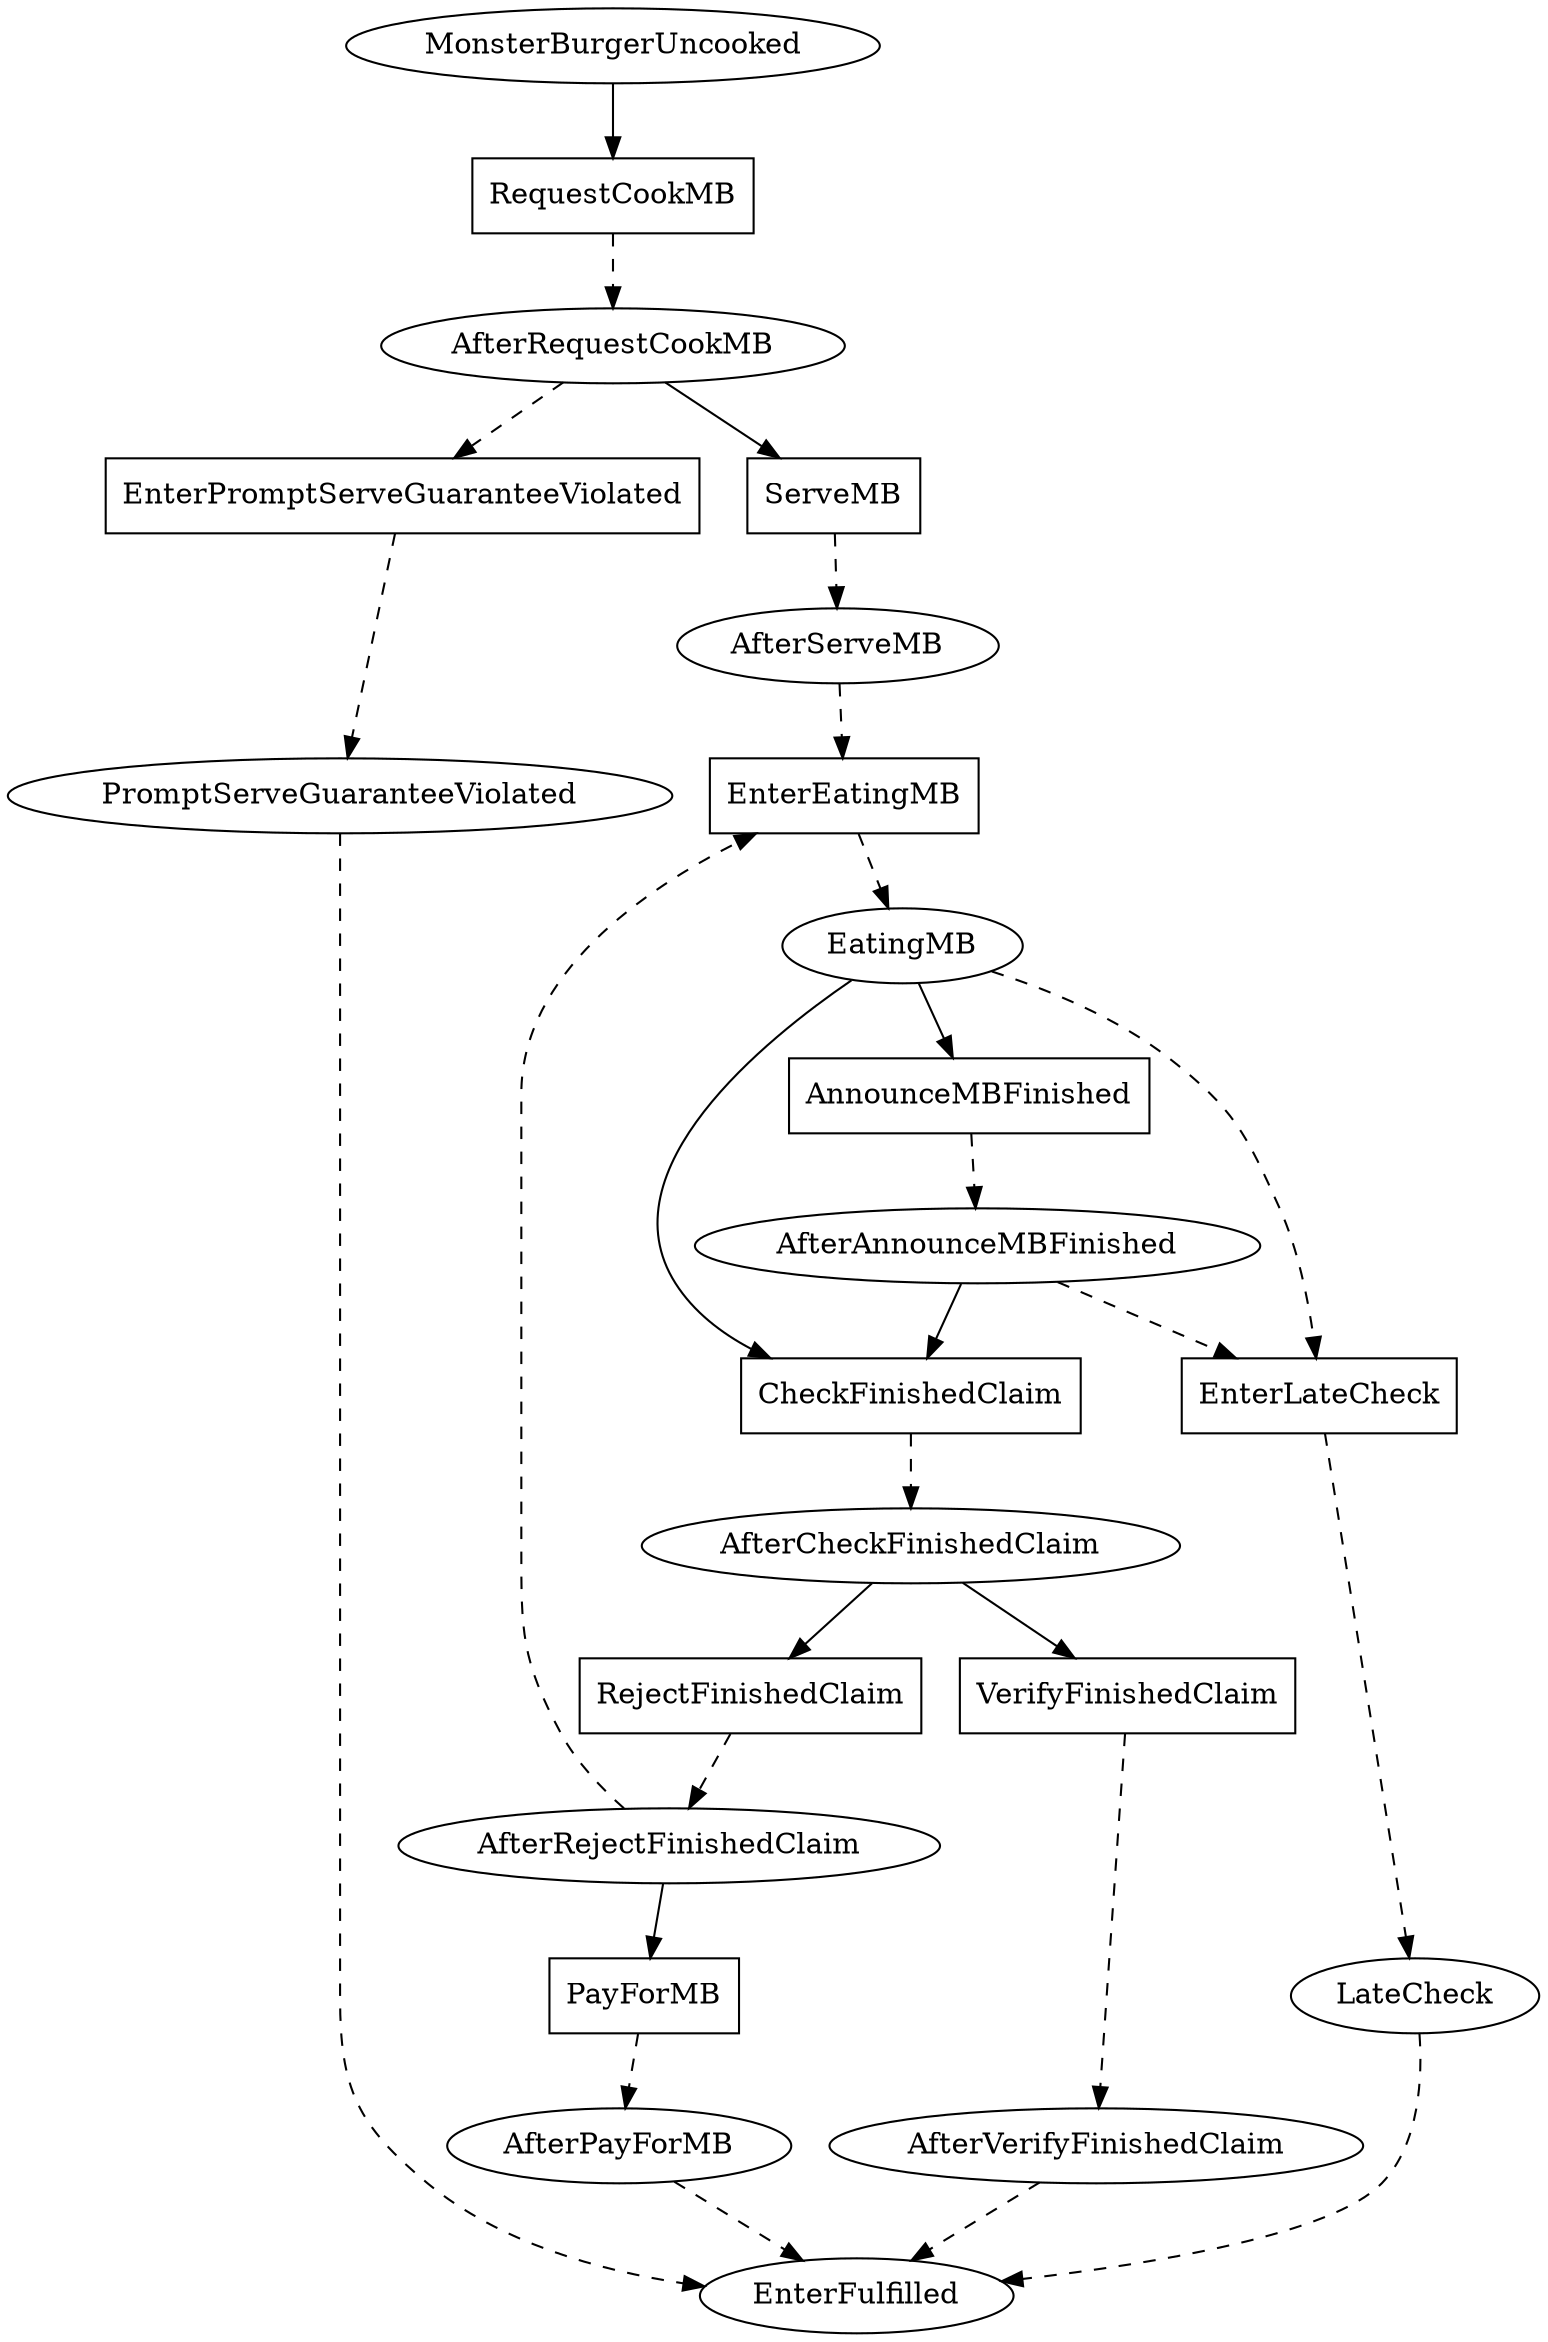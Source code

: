 // THIS IS A GENERATED FILE. DO NOT EDIT.

digraph Monster_Burger {    
    MonsterBurgerUncooked[label=MonsterBurgerUncooked];
	AfterRequestCookMB[label=AfterRequestCookMB];
	AfterServeMB[label=AfterServeMB];
	PromptServeGuaranteeViolated[label=PromptServeGuaranteeViolated];
	EatingMB[label=EatingMB];
	AfterAnnounceMBFinished[label=AfterAnnounceMBFinished];
	LateCheck[label=LateCheck];
	AfterCheckFinishedClaim[label=AfterCheckFinishedClaim];
	AfterRejectFinishedClaim[label=AfterRejectFinishedClaim];
	AfterPayForMB[label=AfterPayForMB];
	AfterVerifyFinishedClaim[label=AfterVerifyFinishedClaim]
    
    RequestCookMB[label=RequestCookMB,shape=box];
	ServeMB[label=ServeMB,shape=box];
	EnterPromptServeGuaranteeViolated[label=EnterPromptServeGuaranteeViolated,shape=box];
	EnterEatingMB[label=EnterEatingMB,shape=box];
	AnnounceMBFinished[label=AnnounceMBFinished,shape=box];
	EnterLateCheck[label=EnterLateCheck,shape=box];
	CheckFinishedClaim[label=CheckFinishedClaim,shape=box];
	RejectFinishedClaim[label=RejectFinishedClaim,shape=box];
	PayForMB[label=PayForMB,shape=box];
	VerifyFinishedClaim[label=VerifyFinishedClaim,shape=box]
 
    MonsterBurgerUncooked -> RequestCookMB;
	AfterRequestCookMB -> ServeMB;
	AfterRequestCookMB -> EnterPromptServeGuaranteeViolated [style=dashed];
	AfterServeMB -> EnterEatingMB [style=dashed];
	PromptServeGuaranteeViolated -> EnterFulfilled [style=dashed];
	EatingMB -> AnnounceMBFinished;
	EatingMB -> CheckFinishedClaim;
	EatingMB -> EnterLateCheck [style=dashed];
	AfterAnnounceMBFinished -> CheckFinishedClaim;
	AfterAnnounceMBFinished -> EnterLateCheck [style=dashed];
	LateCheck -> EnterFulfilled [style=dashed];
	AfterCheckFinishedClaim -> VerifyFinishedClaim;
	AfterCheckFinishedClaim -> RejectFinishedClaim;
	AfterRejectFinishedClaim -> EnterEatingMB [style=dashed];
	AfterRejectFinishedClaim -> PayForMB;
	AfterPayForMB -> EnterFulfilled [style=dashed];
	AfterVerifyFinishedClaim -> EnterFulfilled [style=dashed]
    
    RequestCookMB -> AfterRequestCookMB [style=dashed];
	ServeMB -> AfterServeMB [style=dashed];
	EnterPromptServeGuaranteeViolated -> PromptServeGuaranteeViolated [style=dashed];
	EnterEatingMB -> EatingMB [style=dashed];
	AnnounceMBFinished -> AfterAnnounceMBFinished [style=dashed];
	EnterLateCheck -> LateCheck [style=dashed];
	CheckFinishedClaim -> AfterCheckFinishedClaim [style=dashed];
	RejectFinishedClaim -> AfterRejectFinishedClaim [style=dashed];
	PayForMB -> AfterPayForMB [style=dashed];
	VerifyFinishedClaim -> AfterVerifyFinishedClaim [style=dashed]
}